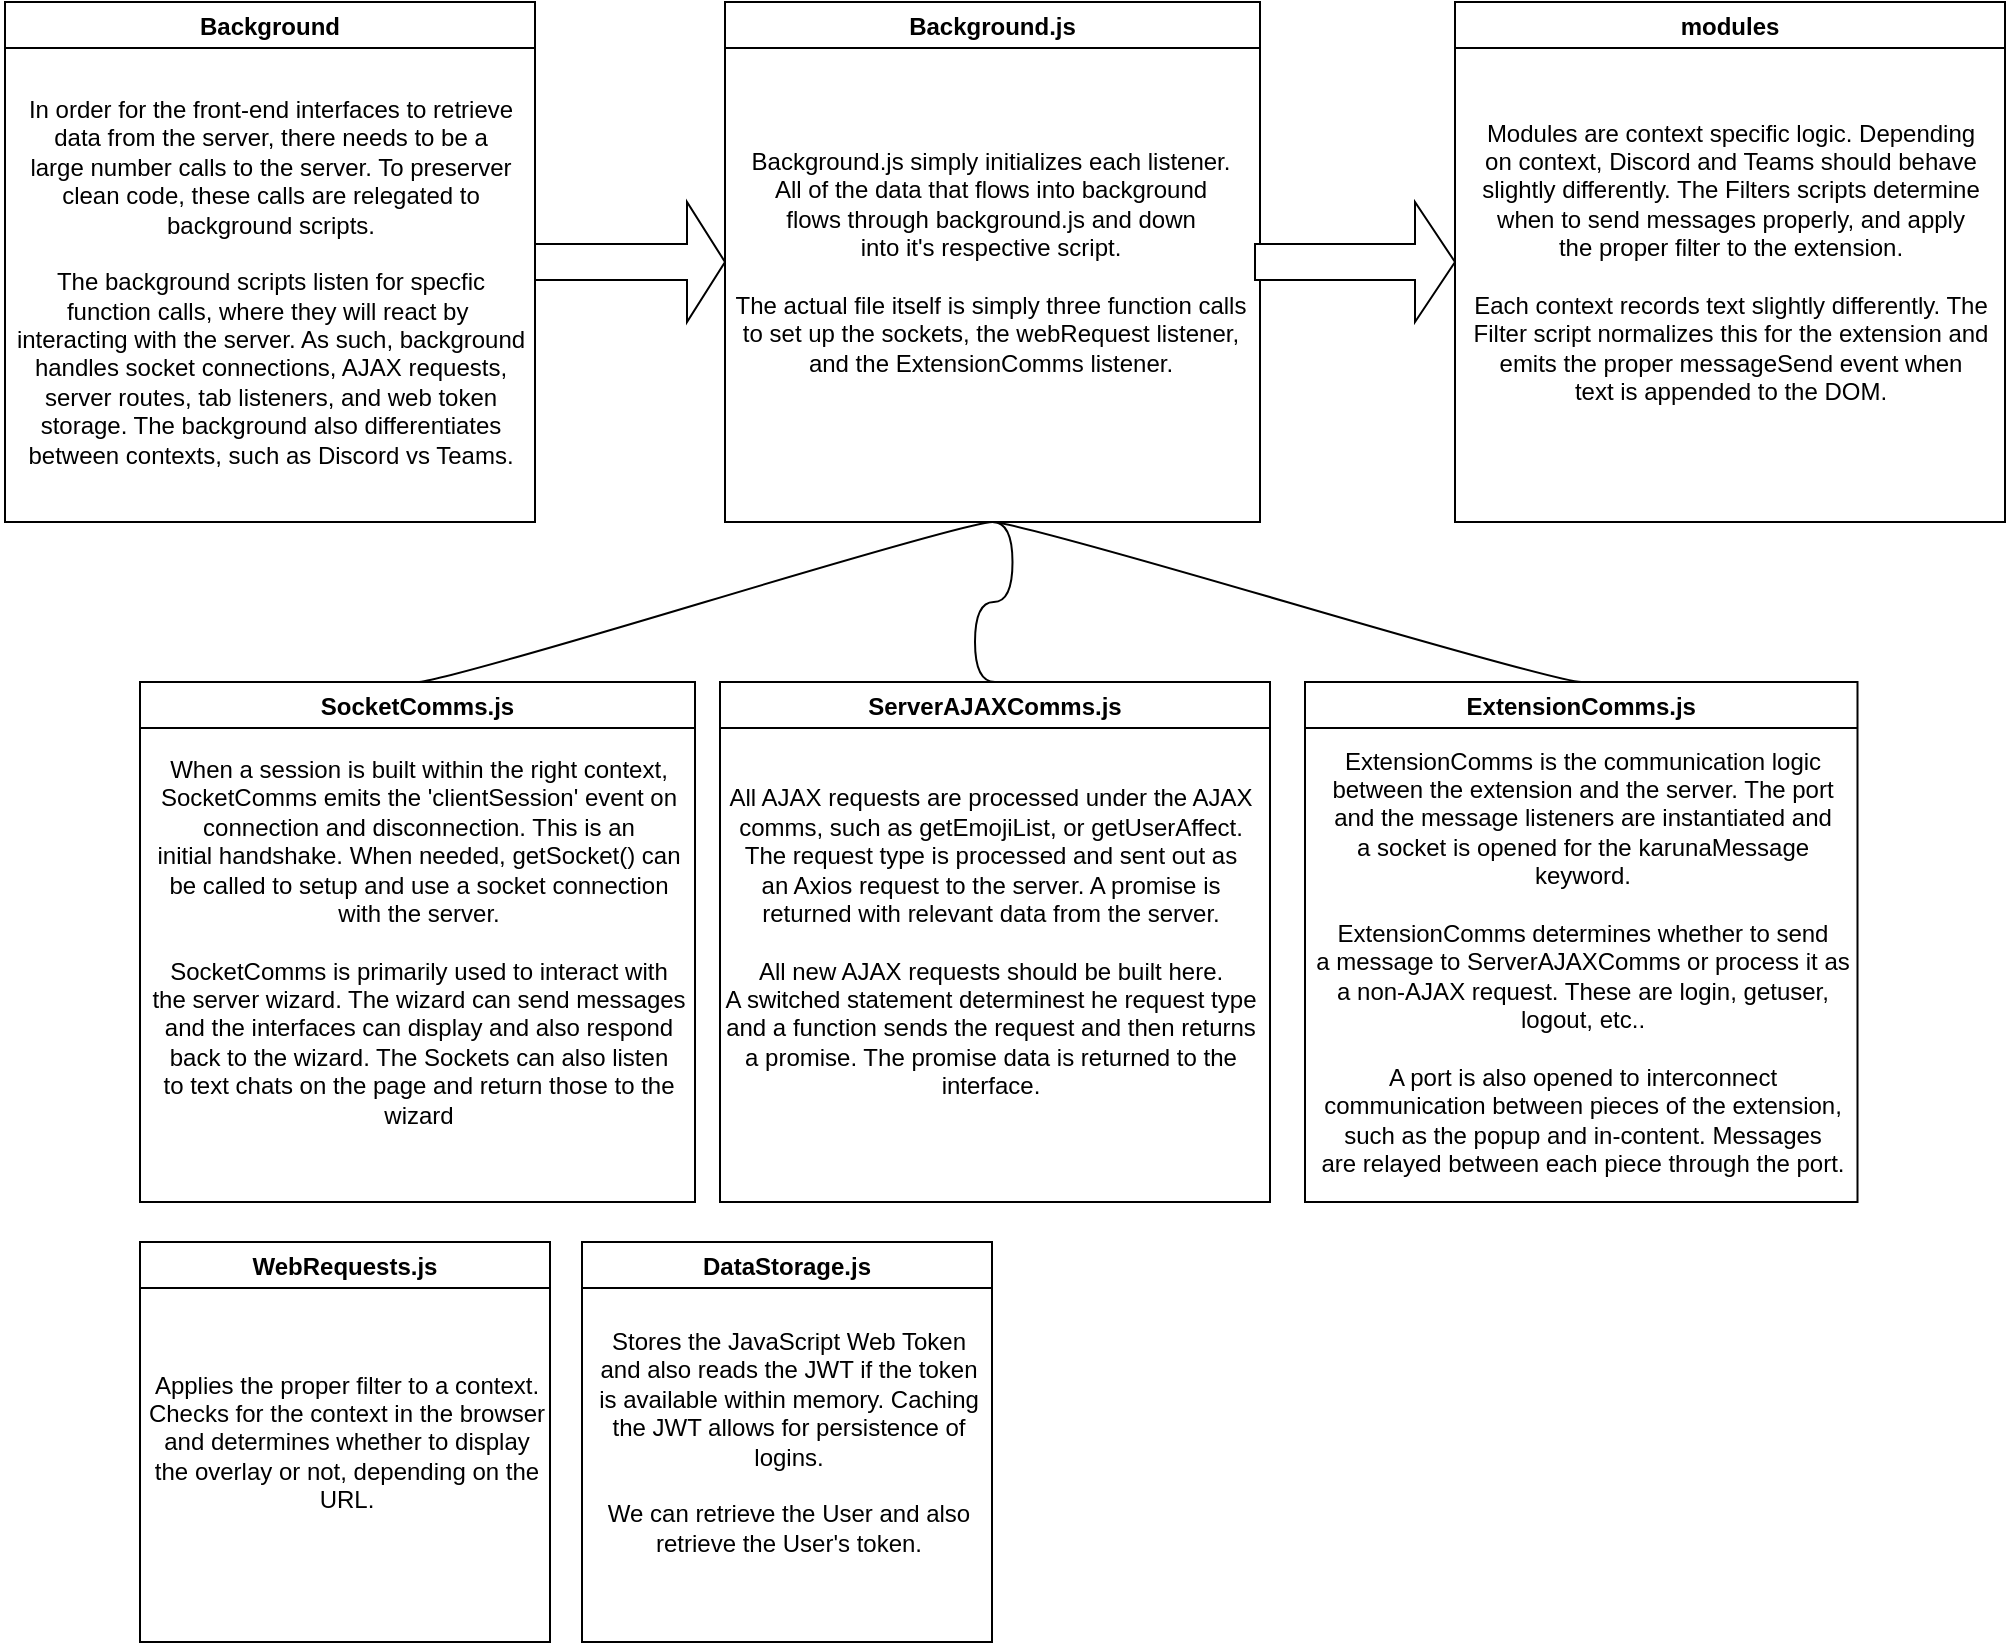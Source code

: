 <mxfile>
    <diagram id="2OQqpx99xaDEVUR0yD9j" name="Page-1">
        <mxGraphModel dx="1041" dy="1367" grid="1" gridSize="10" guides="1" tooltips="1" connect="1" arrows="1" fold="1" page="1" pageScale="1" pageWidth="1100" pageHeight="850" math="0" shadow="0">
            <root>
                <mxCell id="0"/>
                <mxCell id="1" parent="0"/>
                <mxCell id="6" value="Background" style="swimlane;" vertex="1" parent="1">
                    <mxGeometry x="51.5" y="10" width="265" height="260" as="geometry"/>
                </mxCell>
                <mxCell id="7" value="In order for the front-end interfaces to retrieve&lt;br&gt;data from the server, there needs to be a&lt;br&gt;large number calls to the server. To preserver&lt;br&gt;clean code, these calls are relegated to&lt;br&gt;background scripts.&lt;br&gt;&lt;br&gt;The background scripts listen for specfic&lt;br&gt;function calls, where they will react by&amp;nbsp;&lt;br&gt;interacting with the server. As such, background&lt;br&gt;handles socket connections, AJAX requests,&lt;br&gt;server routes, tab listeners, and web token&lt;br&gt;storage. The background also differentiates&lt;br&gt;between contexts, such as Discord vs Teams." style="text;html=1;align=center;verticalAlign=middle;resizable=0;points=[];autosize=1;" vertex="1" parent="6">
                    <mxGeometry x="-2.5" y="50" width="270" height="180" as="geometry"/>
                </mxCell>
                <mxCell id="8" value="" style="shape=singleArrow;whiteSpace=wrap;html=1;" vertex="1" parent="1">
                    <mxGeometry x="316.5" y="110" width="95" height="60" as="geometry"/>
                </mxCell>
                <mxCell id="11" value="Background.js" style="swimlane;" vertex="1" parent="1">
                    <mxGeometry x="411.5" y="10" width="267.5" height="260" as="geometry"/>
                </mxCell>
                <mxCell id="14" value="Background.js simply initializes each listener.&lt;br&gt;All of the data that flows into background&lt;br&gt;flows through background.js and down&lt;br&gt;into it's respective script.&lt;br&gt;&lt;br&gt;The actual file itself is simply three function calls&lt;br&gt;to set up the sockets, the webRequest listener,&lt;br&gt;and the ExtensionComms listener." style="text;html=1;align=center;verticalAlign=middle;resizable=0;points=[];autosize=1;" vertex="1" parent="11">
                    <mxGeometry x="-2.5" y="75" width="270" height="110" as="geometry"/>
                </mxCell>
                <mxCell id="15" value="SocketComms.js" style="swimlane;" vertex="1" parent="1">
                    <mxGeometry x="119" y="350" width="277.5" height="260" as="geometry"/>
                </mxCell>
                <mxCell id="25" value="When a session is built within the right context,&lt;br&gt;SocketComms emits the 'clientSession' event on&lt;br&gt;connection and disconnection. This is an&lt;br&gt;initial handshake. When needed, getSocket() can&lt;br&gt;be called to setup and use a socket connection&lt;br&gt;with the server.&lt;br&gt;&lt;br&gt;SocketComms is primarily used to interact with&lt;br&gt;the server wizard. The wizard can send messages&lt;br&gt;and the interfaces can display and also respond&lt;br&gt;back to the wizard. The Sockets can also listen&lt;br&gt;to text chats on the page and return those to the&lt;br&gt;wizard" style="text;html=1;align=center;verticalAlign=middle;resizable=0;points=[];autosize=1;" vertex="1" parent="15">
                    <mxGeometry x="-1.25" y="40" width="280" height="180" as="geometry"/>
                </mxCell>
                <mxCell id="16" value="ServerAJAXComms.js" style="swimlane;" vertex="1" parent="1">
                    <mxGeometry x="409" y="350" width="275" height="260" as="geometry"/>
                </mxCell>
                <mxCell id="26" value="All AJAX requests are processed under the AJAX&lt;br&gt;comms, such as getEmojiList, or getUserAffect.&lt;br&gt;The request type is processed and sent out as&lt;br&gt;an Axios request to the server. A promise is&lt;br&gt;returned with relevant data from the server.&lt;br&gt;&lt;br&gt;All new AJAX requests should be built here.&lt;br&gt;A switched statement determinest he request type&lt;br&gt;and a function sends the request and then returns&lt;br&gt;a promise. The promise data is returned to the&lt;br&gt;interface." style="text;html=1;align=center;verticalAlign=middle;resizable=0;points=[];autosize=1;" vertex="1" parent="16">
                    <mxGeometry x="-5" y="55" width="280" height="150" as="geometry"/>
                </mxCell>
                <mxCell id="17" value="ExtensionComms.js" style="swimlane;" vertex="1" parent="1">
                    <mxGeometry x="701.5" y="350" width="276.25" height="260" as="geometry"/>
                </mxCell>
                <mxCell id="27" value="ExtensionComms is the communication logic&lt;br&gt;between the extension and the server. The port&lt;br&gt;and the message listeners are instantiated and&lt;br&gt;a socket is opened for the karunaMessage&lt;br&gt;keyword.&lt;br&gt;&lt;br&gt;ExtensionComms determines whether to send&lt;br&gt;a message to ServerAJAXComms or process it as&lt;br&gt;a non-AJAX request. These are login, getuser,&lt;br&gt;logout, etc..&lt;br&gt;&lt;br&gt;A port is also opened to interconnect&lt;br&gt;communication between pieces of the extension,&lt;br&gt;such as the popup and in-content. Messages&lt;br&gt;are relayed between each piece through the port." style="text;html=1;align=center;verticalAlign=middle;resizable=0;points=[];autosize=1;" vertex="1" parent="17">
                    <mxGeometry x="-1.87" y="40" width="280" height="200" as="geometry"/>
                </mxCell>
                <mxCell id="20" value="" style="edgeStyle=entityRelationEdgeStyle;startArrow=none;endArrow=none;segment=10;curved=1;entryX=0.5;entryY=1;entryDx=0;entryDy=0;exitX=0.5;exitY=0;exitDx=0;exitDy=0;" edge="1" target="11" parent="1" source="16">
                    <mxGeometry relative="1" as="geometry">
                        <mxPoint x="581.5" y="320" as="sourcePoint"/>
                        <mxPoint x="581.833" y="330.333" as="targetPoint"/>
                    </mxGeometry>
                </mxCell>
                <mxCell id="22" value="" style="edgeStyle=entityRelationEdgeStyle;startArrow=none;endArrow=none;segment=10;curved=1;entryX=0.5;entryY=1;entryDx=0;entryDy=0;exitX=0.5;exitY=0;exitDx=0;exitDy=0;" edge="1" target="11" parent="1" source="15">
                    <mxGeometry relative="1" as="geometry">
                        <mxPoint x="316.5" y="350" as="sourcePoint"/>
                        <mxPoint x="356.833" y="330.333" as="targetPoint"/>
                    </mxGeometry>
                </mxCell>
                <mxCell id="24" value="" style="edgeStyle=entityRelationEdgeStyle;startArrow=none;endArrow=none;segment=10;curved=1;exitX=0.5;exitY=1;exitDx=0;exitDy=0;entryX=0.5;entryY=0;entryDx=0;entryDy=0;" edge="1" target="17" parent="1" source="11">
                    <mxGeometry relative="1" as="geometry">
                        <mxPoint x="751.5" y="160" as="sourcePoint"/>
                        <mxPoint x="791.833" y="140.333" as="targetPoint"/>
                    </mxGeometry>
                </mxCell>
                <mxCell id="28" value="" style="shape=singleArrow;whiteSpace=wrap;html=1;" vertex="1" parent="1">
                    <mxGeometry x="676.5" y="110" width="100" height="60" as="geometry"/>
                </mxCell>
                <mxCell id="29" value="modules" style="swimlane;" vertex="1" parent="1">
                    <mxGeometry x="776.5" y="10" width="275" height="260" as="geometry"/>
                </mxCell>
                <mxCell id="30" value="Modules are context specific logic. Depending&lt;br&gt;on context, Discord and Teams should behave&lt;br&gt;slightly differently. The Filters scripts determine&lt;br&gt;when to send messages properly, and apply&lt;br&gt;the proper filter to the extension.&lt;br&gt;&lt;br&gt;Each context records text slightly differently. The&lt;br&gt;Filter script normalizes this for the extension and&lt;br&gt;emits the proper messageSend event when&lt;br&gt;text is appended to the DOM." style="text;html=1;align=center;verticalAlign=middle;resizable=0;points=[];autosize=1;" vertex="1" parent="29">
                    <mxGeometry x="2.5" y="60" width="270" height="140" as="geometry"/>
                </mxCell>
                <mxCell id="31" value="WebRequests.js" style="swimlane;" vertex="1" parent="1">
                    <mxGeometry x="119" y="630" width="205" height="200" as="geometry"/>
                </mxCell>
                <mxCell id="32" value="Applies the proper filter to a context.&lt;br&gt;Checks for the context in the browser&lt;br&gt;and determines whether to display&lt;br&gt;the overlay or not, depending on the&lt;br&gt;URL." style="text;html=1;align=center;verticalAlign=middle;resizable=0;points=[];autosize=1;" vertex="1" parent="31">
                    <mxGeometry x="-2.5" y="65" width="210" height="70" as="geometry"/>
                </mxCell>
                <mxCell id="33" value="DataStorage.js" style="swimlane;" vertex="1" parent="1">
                    <mxGeometry x="340" y="630" width="205" height="200" as="geometry"/>
                </mxCell>
                <mxCell id="34" value="Stores the JavaScript Web Token&lt;br&gt;and also reads the JWT if the token&lt;br&gt;is available within memory. Caching&lt;br&gt;the JWT allows for persistence of&lt;br&gt;logins.&lt;br&gt;&lt;br&gt;We can retrieve the User and also&lt;br&gt;retrieve the User's token." style="text;html=1;align=center;verticalAlign=middle;resizable=0;points=[];autosize=1;" vertex="1" parent="33">
                    <mxGeometry x="-2.5" y="45" width="210" height="110" as="geometry"/>
                </mxCell>
            </root>
        </mxGraphModel>
    </diagram>
</mxfile>